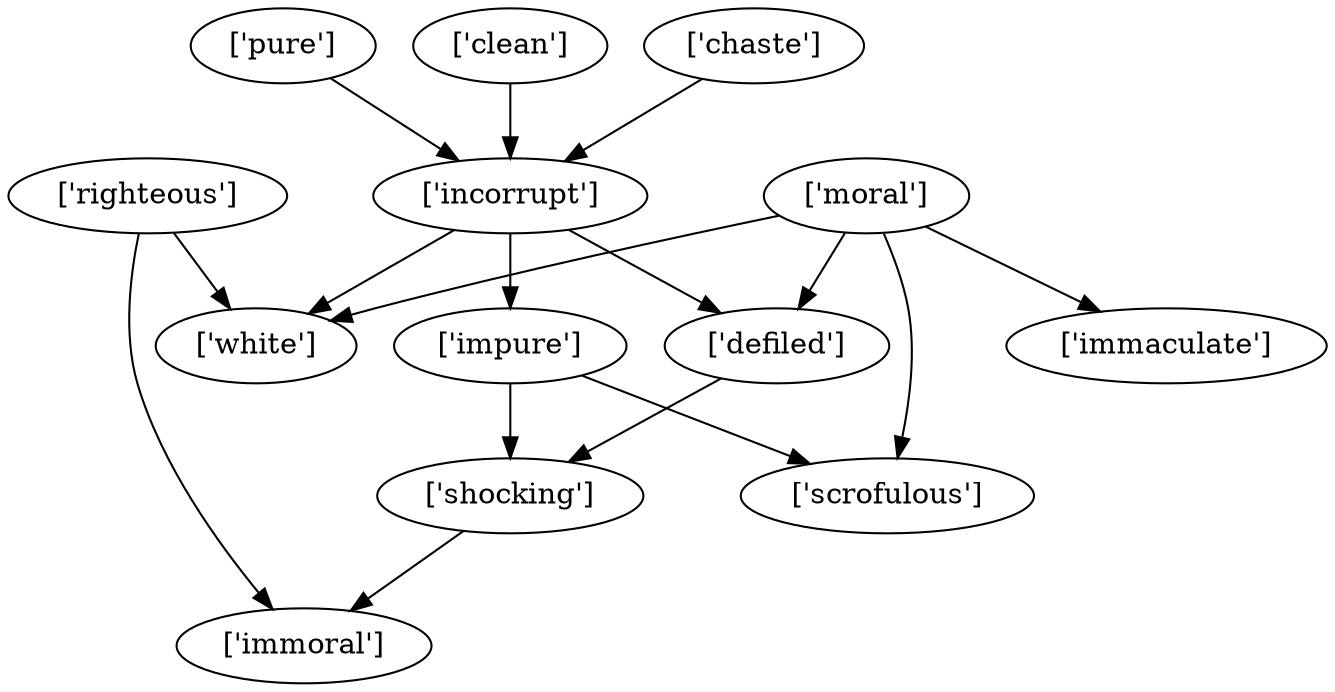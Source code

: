 strict digraph  {
	"['impure']" -> "['shocking']";
	"['impure']" -> "['scrofulous']";
	"['shocking']" -> "['immoral']";
	"['defiled']" -> "['shocking']";
	"['pure']" -> "['incorrupt']";
	"['incorrupt']" -> "['impure']";
	"['incorrupt']" -> "['defiled']";
	"['incorrupt']" -> "['white']";
	"['moral']" -> "['scrofulous']";
	"['moral']" -> "['defiled']";
	"['moral']" -> "['immaculate']";
	"['moral']" -> "['white']";
	"['righteous']" -> "['white']";
	"['righteous']" -> "['immoral']";
	"['clean']" -> "['incorrupt']";
	"['chaste']" -> "['incorrupt']";
}
